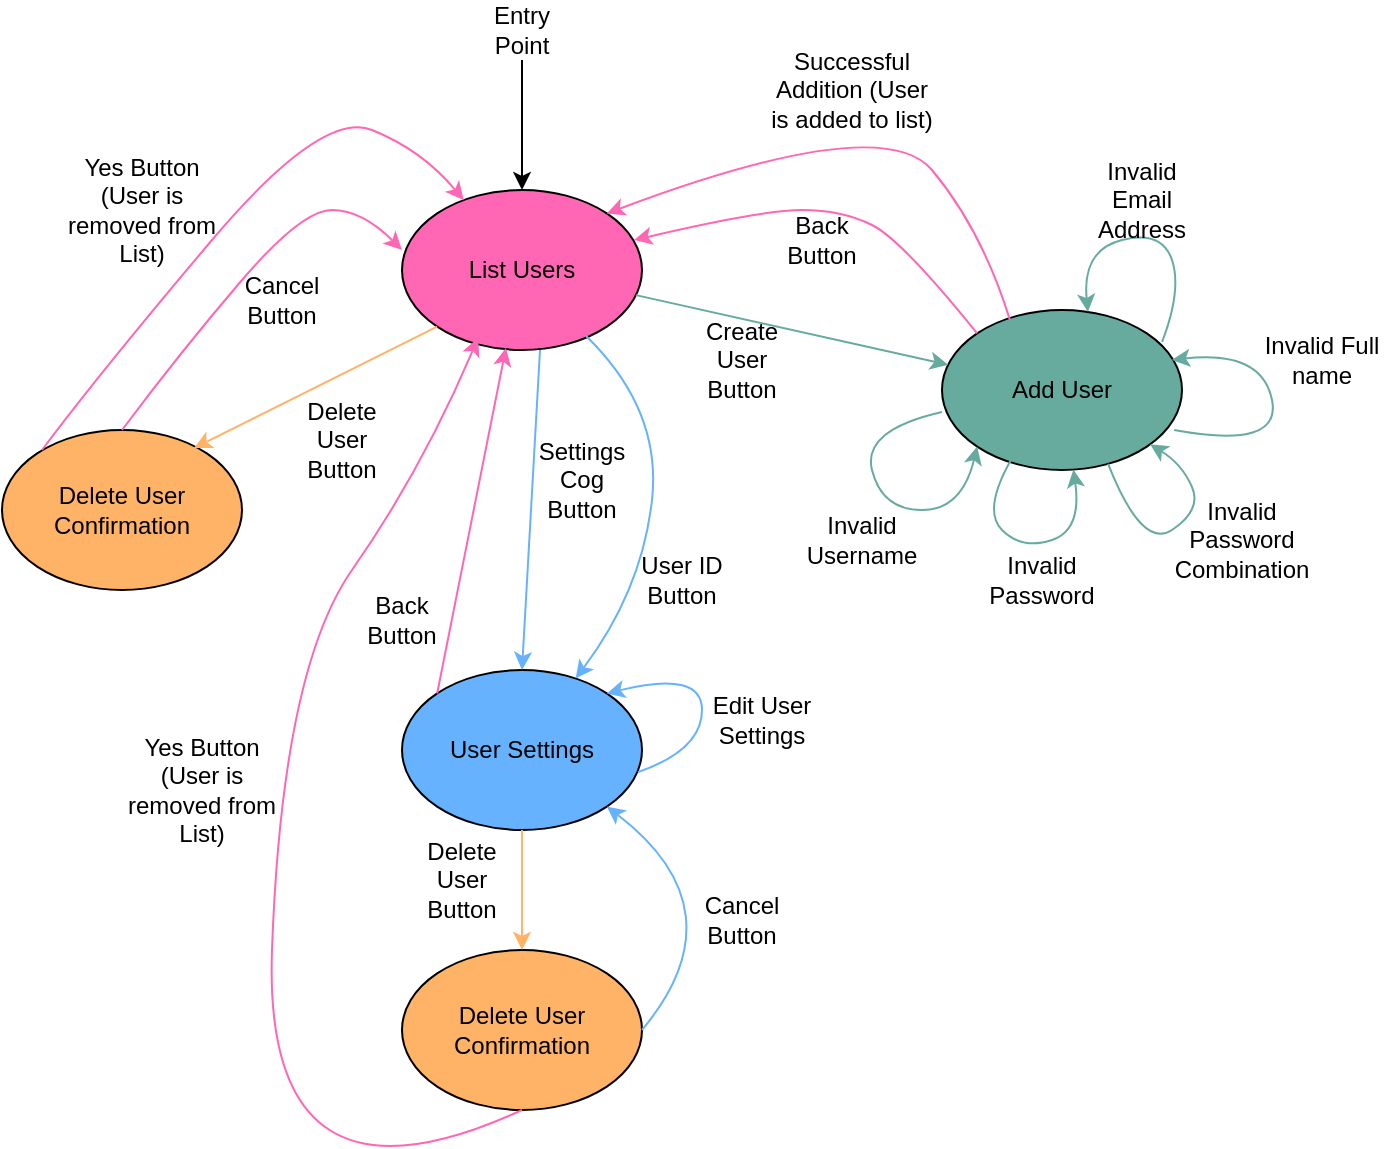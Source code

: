 <mxfile version="26.0.11">
  <diagram name="Page-1" id="NZa6dEO_8dY_fCFI2F7A">
    <mxGraphModel dx="1129" dy="650" grid="1" gridSize="10" guides="1" tooltips="1" connect="1" arrows="1" fold="1" page="1" pageScale="1" pageWidth="850" pageHeight="1100" math="0" shadow="0">
      <root>
        <mxCell id="0" />
        <mxCell id="1" parent="0" />
        <mxCell id="jqRJFGE4x9Wc-5zwD3Hr-1" value="List Users" style="ellipse;whiteSpace=wrap;html=1;fillColor=light-dark(#FF66B3,var(--ge-dark-color, #121212));" vertex="1" parent="1">
          <mxGeometry x="350" y="140" width="120" height="80" as="geometry" />
        </mxCell>
        <mxCell id="jqRJFGE4x9Wc-5zwD3Hr-3" value="" style="endArrow=classic;html=1;rounded=0;entryX=0.5;entryY=0;entryDx=0;entryDy=0;" edge="1" parent="1" source="jqRJFGE4x9Wc-5zwD3Hr-5" target="jqRJFGE4x9Wc-5zwD3Hr-1">
          <mxGeometry width="50" height="50" relative="1" as="geometry">
            <mxPoint x="410" y="60" as="sourcePoint" />
            <mxPoint x="440" y="50" as="targetPoint" />
          </mxGeometry>
        </mxCell>
        <mxCell id="jqRJFGE4x9Wc-5zwD3Hr-5" value="Entry Point" style="text;html=1;align=center;verticalAlign=middle;whiteSpace=wrap;rounded=0;" vertex="1" parent="1">
          <mxGeometry x="380" y="45" width="60" height="30" as="geometry" />
        </mxCell>
        <mxCell id="jqRJFGE4x9Wc-5zwD3Hr-6" value="Delete User Confirmation" style="ellipse;whiteSpace=wrap;html=1;fillColor=light-dark(#FFB366,var(--ge-dark-color, #121212));" vertex="1" parent="1">
          <mxGeometry x="150" y="260" width="120" height="80" as="geometry" />
        </mxCell>
        <mxCell id="jqRJFGE4x9Wc-5zwD3Hr-7" value="" style="endArrow=classic;html=1;rounded=0;entryX=0.8;entryY=0.113;entryDx=0;entryDy=0;entryPerimeter=0;exitX=0;exitY=1;exitDx=0;exitDy=0;strokeColor=light-dark(#FFB366,#FFFFFF);" edge="1" parent="1" source="jqRJFGE4x9Wc-5zwD3Hr-1" target="jqRJFGE4x9Wc-5zwD3Hr-6">
          <mxGeometry width="50" height="50" relative="1" as="geometry">
            <mxPoint x="400" y="360" as="sourcePoint" />
            <mxPoint x="450" y="310" as="targetPoint" />
          </mxGeometry>
        </mxCell>
        <mxCell id="jqRJFGE4x9Wc-5zwD3Hr-9" value="Delete User Button" style="text;html=1;align=center;verticalAlign=middle;whiteSpace=wrap;rounded=0;" vertex="1" parent="1">
          <mxGeometry x="290" y="250" width="60" height="30" as="geometry" />
        </mxCell>
        <mxCell id="jqRJFGE4x9Wc-5zwD3Hr-13" value="" style="curved=1;endArrow=classic;html=1;rounded=0;exitX=0.5;exitY=0;exitDx=0;exitDy=0;strokeColor=light-dark(#FF66B3,#FFFFFF);" edge="1" parent="1" source="jqRJFGE4x9Wc-5zwD3Hr-6">
          <mxGeometry width="50" height="50" relative="1" as="geometry">
            <mxPoint x="400" y="360" as="sourcePoint" />
            <mxPoint x="350" y="170" as="targetPoint" />
            <Array as="points">
              <mxPoint x="240" y="220" />
              <mxPoint x="300" y="150" />
              <mxPoint x="330" y="150" />
            </Array>
          </mxGeometry>
        </mxCell>
        <mxCell id="jqRJFGE4x9Wc-5zwD3Hr-14" value="User Settings" style="ellipse;whiteSpace=wrap;html=1;fillColor=light-dark(#66B2FF,var(--ge-dark-color, #121212));" vertex="1" parent="1">
          <mxGeometry x="350" y="380" width="120" height="80" as="geometry" />
        </mxCell>
        <mxCell id="jqRJFGE4x9Wc-5zwD3Hr-16" value="Add User" style="ellipse;whiteSpace=wrap;html=1;direction=west;fillColor=light-dark(#67AB9F,var(--ge-dark-color, #121212));" vertex="1" parent="1">
          <mxGeometry x="620" y="200" width="120" height="80" as="geometry" />
        </mxCell>
        <mxCell id="jqRJFGE4x9Wc-5zwD3Hr-17" value="Delete User Confirmation" style="ellipse;whiteSpace=wrap;html=1;fillColor=light-dark(#FFB366,var(--ge-dark-color, #121212));" vertex="1" parent="1">
          <mxGeometry x="350" y="520" width="120" height="80" as="geometry" />
        </mxCell>
        <mxCell id="jqRJFGE4x9Wc-5zwD3Hr-20" value="" style="endArrow=classic;html=1;rounded=0;strokeColor=light-dark(#67AB9F,#FFFFFF);" edge="1" parent="1" source="jqRJFGE4x9Wc-5zwD3Hr-1" target="jqRJFGE4x9Wc-5zwD3Hr-16">
          <mxGeometry width="50" height="50" relative="1" as="geometry">
            <mxPoint x="400" y="360" as="sourcePoint" />
            <mxPoint x="450" y="310" as="targetPoint" />
          </mxGeometry>
        </mxCell>
        <mxCell id="jqRJFGE4x9Wc-5zwD3Hr-22" value="" style="curved=1;endArrow=classic;html=1;rounded=0;exitX=0.5;exitY=0;exitDx=0;exitDy=0;strokeColor=light-dark(#FF66B3,#FFFFFF);" edge="1" parent="1" target="jqRJFGE4x9Wc-5zwD3Hr-1">
          <mxGeometry width="50" height="50" relative="1" as="geometry">
            <mxPoint x="170" y="270" as="sourcePoint" />
            <mxPoint x="310" y="180" as="targetPoint" />
            <Array as="points">
              <mxPoint x="200" y="230" />
              <mxPoint x="310" y="100" />
              <mxPoint x="360" y="120" />
            </Array>
          </mxGeometry>
        </mxCell>
        <mxCell id="jqRJFGE4x9Wc-5zwD3Hr-23" value="Cancel Button" style="text;html=1;align=center;verticalAlign=middle;whiteSpace=wrap;rounded=0;" vertex="1" parent="1">
          <mxGeometry x="260" y="180" width="60" height="30" as="geometry" />
        </mxCell>
        <mxCell id="jqRJFGE4x9Wc-5zwD3Hr-24" value="Yes Button (User is removed from List)" style="text;html=1;align=center;verticalAlign=middle;whiteSpace=wrap;rounded=0;" vertex="1" parent="1">
          <mxGeometry x="180" y="120" width="80" height="60" as="geometry" />
        </mxCell>
        <mxCell id="jqRJFGE4x9Wc-5zwD3Hr-26" value="" style="curved=1;endArrow=classic;html=1;rounded=0;exitX=0.5;exitY=1;exitDx=0;exitDy=0;fillColor=#FF66B3;strokeColor=light-dark(#FF66B3,#FFFFFF);entryX=0.317;entryY=0.925;entryDx=0;entryDy=0;entryPerimeter=0;" edge="1" parent="1" source="jqRJFGE4x9Wc-5zwD3Hr-17" target="jqRJFGE4x9Wc-5zwD3Hr-1">
          <mxGeometry width="50" height="50" relative="1" as="geometry">
            <mxPoint x="400" y="400" as="sourcePoint" />
            <mxPoint x="387" y="215" as="targetPoint" />
            <Array as="points">
              <mxPoint x="280" y="660" />
              <mxPoint x="290" y="380" />
              <mxPoint x="360" y="280" />
            </Array>
          </mxGeometry>
        </mxCell>
        <mxCell id="jqRJFGE4x9Wc-5zwD3Hr-28" value="Yes Button (User is removed from List)" style="text;html=1;align=center;verticalAlign=middle;whiteSpace=wrap;rounded=0;" vertex="1" parent="1">
          <mxGeometry x="210" y="410" width="80" height="60" as="geometry" />
        </mxCell>
        <mxCell id="jqRJFGE4x9Wc-5zwD3Hr-29" value="" style="endArrow=classic;html=1;rounded=0;exitX=0.5;exitY=1;exitDx=0;exitDy=0;entryX=0.5;entryY=0;entryDx=0;entryDy=0;fillColor=#FFB366;strokeColor=light-dark(#FFB366,#FFFFFF);" edge="1" parent="1" source="jqRJFGE4x9Wc-5zwD3Hr-14" target="jqRJFGE4x9Wc-5zwD3Hr-17">
          <mxGeometry width="50" height="50" relative="1" as="geometry">
            <mxPoint x="400" y="390" as="sourcePoint" />
            <mxPoint x="450" y="340" as="targetPoint" />
          </mxGeometry>
        </mxCell>
        <mxCell id="jqRJFGE4x9Wc-5zwD3Hr-30" value="Delete User Button" style="text;html=1;align=center;verticalAlign=middle;whiteSpace=wrap;rounded=0;" vertex="1" parent="1">
          <mxGeometry x="350" y="470" width="60" height="30" as="geometry" />
        </mxCell>
        <mxCell id="jqRJFGE4x9Wc-5zwD3Hr-31" value="" style="curved=1;endArrow=classic;html=1;rounded=0;exitX=1;exitY=0.5;exitDx=0;exitDy=0;entryX=1;entryY=1;entryDx=0;entryDy=0;strokeColor=light-dark(#66B2FF,#FFFFFF);" edge="1" parent="1" source="jqRJFGE4x9Wc-5zwD3Hr-17" target="jqRJFGE4x9Wc-5zwD3Hr-14">
          <mxGeometry width="50" height="50" relative="1" as="geometry">
            <mxPoint x="400" y="420" as="sourcePoint" />
            <mxPoint x="450" y="370" as="targetPoint" />
            <Array as="points">
              <mxPoint x="520" y="500" />
            </Array>
          </mxGeometry>
        </mxCell>
        <mxCell id="jqRJFGE4x9Wc-5zwD3Hr-32" value="Cancel Button" style="text;html=1;align=center;verticalAlign=middle;whiteSpace=wrap;rounded=0;" vertex="1" parent="1">
          <mxGeometry x="490" y="490" width="60" height="30" as="geometry" />
        </mxCell>
        <mxCell id="jqRJFGE4x9Wc-5zwD3Hr-33" value="" style="curved=1;endArrow=classic;html=1;rounded=0;exitX=0.983;exitY=0.638;exitDx=0;exitDy=0;exitPerimeter=0;entryX=1;entryY=0;entryDx=0;entryDy=0;strokeColor=light-dark(#66B2FF,#FFFFFF);" edge="1" parent="1" source="jqRJFGE4x9Wc-5zwD3Hr-14" target="jqRJFGE4x9Wc-5zwD3Hr-14">
          <mxGeometry width="50" height="50" relative="1" as="geometry">
            <mxPoint x="400" y="420" as="sourcePoint" />
            <mxPoint x="450" y="370" as="targetPoint" />
            <Array as="points">
              <mxPoint x="500" y="420" />
              <mxPoint x="500" y="380" />
            </Array>
          </mxGeometry>
        </mxCell>
        <mxCell id="jqRJFGE4x9Wc-5zwD3Hr-34" value="Edit User Settings" style="text;html=1;align=center;verticalAlign=middle;whiteSpace=wrap;rounded=0;" vertex="1" parent="1">
          <mxGeometry x="500" y="390" width="60" height="30" as="geometry" />
        </mxCell>
        <mxCell id="jqRJFGE4x9Wc-5zwD3Hr-35" value="" style="endArrow=classic;html=1;rounded=0;exitX=0;exitY=0;exitDx=0;exitDy=0;entryX=0.433;entryY=0.988;entryDx=0;entryDy=0;entryPerimeter=0;strokeColor=light-dark(#FF66B3,#FFFFFF);" edge="1" parent="1" source="jqRJFGE4x9Wc-5zwD3Hr-14" target="jqRJFGE4x9Wc-5zwD3Hr-1">
          <mxGeometry width="50" height="50" relative="1" as="geometry">
            <mxPoint x="400" y="420" as="sourcePoint" />
            <mxPoint x="450" y="370" as="targetPoint" />
          </mxGeometry>
        </mxCell>
        <mxCell id="jqRJFGE4x9Wc-5zwD3Hr-36" value="Back Button" style="text;html=1;align=center;verticalAlign=middle;whiteSpace=wrap;rounded=0;" vertex="1" parent="1">
          <mxGeometry x="320" y="340" width="60" height="30" as="geometry" />
        </mxCell>
        <mxCell id="jqRJFGE4x9Wc-5zwD3Hr-38" value="" style="endArrow=classic;html=1;rounded=0;exitX=0.575;exitY=1;exitDx=0;exitDy=0;exitPerimeter=0;entryX=0.5;entryY=0;entryDx=0;entryDy=0;strokeColor=light-dark(#66B2FF,#FFFFFF);" edge="1" parent="1" source="jqRJFGE4x9Wc-5zwD3Hr-1" target="jqRJFGE4x9Wc-5zwD3Hr-14">
          <mxGeometry width="50" height="50" relative="1" as="geometry">
            <mxPoint x="400" y="420" as="sourcePoint" />
            <mxPoint x="450" y="370" as="targetPoint" />
          </mxGeometry>
        </mxCell>
        <mxCell id="jqRJFGE4x9Wc-5zwD3Hr-39" value="Settings Cog Button" style="text;html=1;align=center;verticalAlign=middle;whiteSpace=wrap;rounded=0;" vertex="1" parent="1">
          <mxGeometry x="410" y="270" width="60" height="30" as="geometry" />
        </mxCell>
        <mxCell id="jqRJFGE4x9Wc-5zwD3Hr-41" value="" style="curved=1;endArrow=classic;html=1;rounded=0;exitX=0.767;exitY=0.913;exitDx=0;exitDy=0;exitPerimeter=0;strokeColor=light-dark(#66B2FF,#FFFFFF);" edge="1" parent="1" source="jqRJFGE4x9Wc-5zwD3Hr-1" target="jqRJFGE4x9Wc-5zwD3Hr-14">
          <mxGeometry width="50" height="50" relative="1" as="geometry">
            <mxPoint x="400" y="290" as="sourcePoint" />
            <mxPoint x="450" y="370" as="targetPoint" />
            <Array as="points">
              <mxPoint x="480" y="250" />
              <mxPoint x="470" y="340" />
            </Array>
          </mxGeometry>
        </mxCell>
        <mxCell id="jqRJFGE4x9Wc-5zwD3Hr-42" value="User ID Button" style="text;html=1;align=center;verticalAlign=middle;whiteSpace=wrap;rounded=0;" vertex="1" parent="1">
          <mxGeometry x="460" y="320" width="60" height="30" as="geometry" />
        </mxCell>
        <mxCell id="jqRJFGE4x9Wc-5zwD3Hr-43" value="Create User Button" style="text;html=1;align=center;verticalAlign=middle;whiteSpace=wrap;rounded=0;" vertex="1" parent="1">
          <mxGeometry x="490" y="210" width="60" height="30" as="geometry" />
        </mxCell>
        <mxCell id="jqRJFGE4x9Wc-5zwD3Hr-45" value="" style="curved=1;endArrow=classic;html=1;rounded=0;entryX=0.967;entryY=0.313;entryDx=0;entryDy=0;entryPerimeter=0;exitX=1;exitY=1;exitDx=0;exitDy=0;strokeColor=light-dark(#FF66B3,#FFFFFF);" edge="1" parent="1" source="jqRJFGE4x9Wc-5zwD3Hr-16" target="jqRJFGE4x9Wc-5zwD3Hr-1">
          <mxGeometry width="50" height="50" relative="1" as="geometry">
            <mxPoint x="630" y="330" as="sourcePoint" />
            <mxPoint x="450" y="370" as="targetPoint" />
            <Array as="points">
              <mxPoint x="600" y="165" />
              <mxPoint x="570" y="150" />
              <mxPoint x="530" y="150" />
            </Array>
          </mxGeometry>
        </mxCell>
        <mxCell id="jqRJFGE4x9Wc-5zwD3Hr-46" value="Back Button" style="text;html=1;align=center;verticalAlign=middle;whiteSpace=wrap;rounded=0;" vertex="1" parent="1">
          <mxGeometry x="530" y="150" width="60" height="30" as="geometry" />
        </mxCell>
        <mxCell id="jqRJFGE4x9Wc-5zwD3Hr-48" value="" style="curved=1;endArrow=classic;html=1;rounded=0;entryX=1;entryY=0;entryDx=0;entryDy=0;exitX=0.717;exitY=0.938;exitDx=0;exitDy=0;exitPerimeter=0;strokeColor=light-dark(#FF66B3,#FFFFFF);" edge="1" parent="1" source="jqRJFGE4x9Wc-5zwD3Hr-16" target="jqRJFGE4x9Wc-5zwD3Hr-1">
          <mxGeometry width="50" height="50" relative="1" as="geometry">
            <mxPoint x="648" y="222" as="sourcePoint" />
            <mxPoint x="476" y="175" as="targetPoint" />
            <Array as="points">
              <mxPoint x="640" y="160" />
              <mxPoint x="590" y="100" />
            </Array>
          </mxGeometry>
        </mxCell>
        <mxCell id="jqRJFGE4x9Wc-5zwD3Hr-49" value="Successful Addition (User is added to list)" style="text;html=1;align=center;verticalAlign=middle;whiteSpace=wrap;rounded=0;" vertex="1" parent="1">
          <mxGeometry x="530" y="50" width="90" height="80" as="geometry" />
        </mxCell>
        <mxCell id="jqRJFGE4x9Wc-5zwD3Hr-50" value="" style="curved=1;endArrow=classic;html=1;rounded=0;exitX=1;exitY=0.363;exitDx=0;exitDy=0;exitPerimeter=0;entryX=1;entryY=0;entryDx=0;entryDy=0;strokeColor=light-dark(#67AB9F,#FFFFFF);" edge="1" parent="1" source="jqRJFGE4x9Wc-5zwD3Hr-16" target="jqRJFGE4x9Wc-5zwD3Hr-16">
          <mxGeometry width="50" height="50" relative="1" as="geometry">
            <mxPoint x="400" y="420" as="sourcePoint" />
            <mxPoint x="450" y="370" as="targetPoint" />
            <Array as="points">
              <mxPoint x="580" y="260" />
              <mxPoint x="590" y="300" />
              <mxPoint x="630" y="300" />
            </Array>
          </mxGeometry>
        </mxCell>
        <mxCell id="jqRJFGE4x9Wc-5zwD3Hr-51" value="" style="curved=1;endArrow=classic;html=1;rounded=0;exitX=0.708;exitY=0.075;exitDx=0;exitDy=0;exitPerimeter=0;strokeColor=light-dark(#67AB9F,#FFFFFF);" edge="1" parent="1" source="jqRJFGE4x9Wc-5zwD3Hr-16" target="jqRJFGE4x9Wc-5zwD3Hr-16">
          <mxGeometry width="50" height="50" relative="1" as="geometry">
            <mxPoint x="660" y="279" as="sourcePoint" />
            <mxPoint x="688" y="297" as="targetPoint" />
            <Array as="points">
              <mxPoint x="640" y="300" />
              <mxPoint x="660" y="320" />
              <mxPoint x="690" y="310" />
            </Array>
          </mxGeometry>
        </mxCell>
        <mxCell id="jqRJFGE4x9Wc-5zwD3Hr-52" value="" style="curved=1;endArrow=classic;html=1;rounded=0;exitX=0.308;exitY=0.038;exitDx=0;exitDy=0;exitPerimeter=0;strokeColor=light-dark(#67AB9F,#FFFFFF);" edge="1" parent="1" source="jqRJFGE4x9Wc-5zwD3Hr-16" target="jqRJFGE4x9Wc-5zwD3Hr-16">
          <mxGeometry width="50" height="50" relative="1" as="geometry">
            <mxPoint x="665" y="284" as="sourcePoint" />
            <mxPoint x="696" y="290" as="targetPoint" />
            <Array as="points">
              <mxPoint x="720" y="320" />
              <mxPoint x="750" y="300" />
              <mxPoint x="740" y="277" />
            </Array>
          </mxGeometry>
        </mxCell>
        <mxCell id="jqRJFGE4x9Wc-5zwD3Hr-53" value="" style="curved=1;endArrow=classic;html=1;rounded=0;exitX=0.033;exitY=0.25;exitDx=0;exitDy=0;exitPerimeter=0;entryX=0.042;entryY=0.688;entryDx=0;entryDy=0;entryPerimeter=0;strokeColor=light-dark(#67AB9F,#FFFFFF);" edge="1" parent="1" source="jqRJFGE4x9Wc-5zwD3Hr-16" target="jqRJFGE4x9Wc-5zwD3Hr-16">
          <mxGeometry width="50" height="50" relative="1" as="geometry">
            <mxPoint x="713" y="287" as="sourcePoint" />
            <mxPoint x="729" y="223" as="targetPoint" />
            <Array as="points">
              <mxPoint x="790" y="270" />
              <mxPoint x="780" y="220" />
            </Array>
          </mxGeometry>
        </mxCell>
        <mxCell id="jqRJFGE4x9Wc-5zwD3Hr-54" value="" style="curved=1;endArrow=classic;html=1;rounded=0;exitX=0.083;exitY=0.8;exitDx=0;exitDy=0;exitPerimeter=0;entryX=0.392;entryY=0.988;entryDx=0;entryDy=0;entryPerimeter=0;strokeColor=light-dark(#67AB9F,#FFFFFF);" edge="1" parent="1" source="jqRJFGE4x9Wc-5zwD3Hr-16" target="jqRJFGE4x9Wc-5zwD3Hr-16">
          <mxGeometry width="50" height="50" relative="1" as="geometry">
            <mxPoint x="746" y="270" as="sourcePoint" />
            <mxPoint x="745" y="235" as="targetPoint" />
            <Array as="points">
              <mxPoint x="740" y="190" />
              <mxPoint x="730" y="160" />
              <mxPoint x="690" y="170" />
            </Array>
          </mxGeometry>
        </mxCell>
        <mxCell id="jqRJFGE4x9Wc-5zwD3Hr-55" value="Invalid Username" style="text;html=1;align=center;verticalAlign=middle;whiteSpace=wrap;rounded=0;" vertex="1" parent="1">
          <mxGeometry x="550" y="300" width="60" height="30" as="geometry" />
        </mxCell>
        <mxCell id="jqRJFGE4x9Wc-5zwD3Hr-56" value="Invalid Password" style="text;html=1;align=center;verticalAlign=middle;whiteSpace=wrap;rounded=0;" vertex="1" parent="1">
          <mxGeometry x="640" y="320" width="60" height="30" as="geometry" />
        </mxCell>
        <mxCell id="jqRJFGE4x9Wc-5zwD3Hr-59" value="Invalid Password Combination" style="text;html=1;align=center;verticalAlign=middle;whiteSpace=wrap;rounded=0;" vertex="1" parent="1">
          <mxGeometry x="740" y="300" width="60" height="30" as="geometry" />
        </mxCell>
        <mxCell id="jqRJFGE4x9Wc-5zwD3Hr-60" value="Invalid Full name" style="text;html=1;align=center;verticalAlign=middle;whiteSpace=wrap;rounded=0;" vertex="1" parent="1">
          <mxGeometry x="780" y="210" width="60" height="30" as="geometry" />
        </mxCell>
        <mxCell id="jqRJFGE4x9Wc-5zwD3Hr-61" value="Invalid Email Address" style="text;html=1;align=center;verticalAlign=middle;whiteSpace=wrap;rounded=0;" vertex="1" parent="1">
          <mxGeometry x="690" y="130" width="60" height="30" as="geometry" />
        </mxCell>
      </root>
    </mxGraphModel>
  </diagram>
</mxfile>
